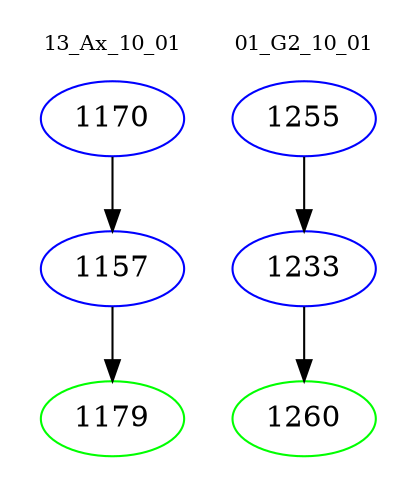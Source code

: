 digraph{
subgraph cluster_0 {
color = white
label = "13_Ax_10_01";
fontsize=10;
T0_1170 [label="1170", color="blue"]
T0_1170 -> T0_1157 [color="black"]
T0_1157 [label="1157", color="blue"]
T0_1157 -> T0_1179 [color="black"]
T0_1179 [label="1179", color="green"]
}
subgraph cluster_1 {
color = white
label = "01_G2_10_01";
fontsize=10;
T1_1255 [label="1255", color="blue"]
T1_1255 -> T1_1233 [color="black"]
T1_1233 [label="1233", color="blue"]
T1_1233 -> T1_1260 [color="black"]
T1_1260 [label="1260", color="green"]
}
}

